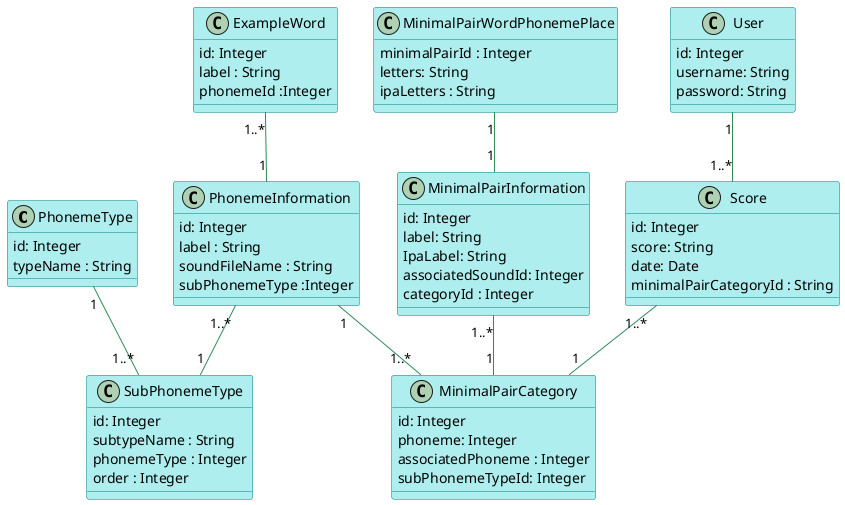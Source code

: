 @startuml

skinparam class {
  BackgroundColor PaleTurquoise
  BorderColor Teal
  ArrowColor SeaGreen
}

class PhonemeType {
  id: Integer
  typeName : String
}

class SubPhonemeType {
  id: Integer
  subtypeName : String
  phonemeType : Integer
  order : Integer
}
PhonemeType "1" -- "1..*" SubPhonemeType

class PhonemeInformation {
  id: Integer
  label : String
  soundFileName : String
  subPhonemeType :Integer
}
PhonemeInformation "1..*" -- "1" SubPhonemeType

class ExampleWord {
  id: Integer
  label : String
  phonemeId :Integer
}

ExampleWord "1..*"  -- "1" PhonemeInformation

class MinimalPairCategory {
  id: Integer
  phoneme: Integer
  associatedPhoneme : Integer
  subPhonemeTypeId: Integer
}

PhonemeInformation "1" -- "1..*" MinimalPairCategory

class MinimalPairInformation {
  id: Integer
  label: String
  IpaLabel: String
  associatedSoundId: Integer
  categoryId : Integer
}

MinimalPairInformation "1..*" -- "1" MinimalPairCategory

class MinimalPairWordPhonemePlace {
  minimalPairId : Integer
  letters: String
  ipaLetters : String
}

MinimalPairWordPhonemePlace "1" -- "1" MinimalPairInformation

class Score {
  id: Integer
  score: String
  date: Date
  minimalPairCategoryId : String
}

Score "1..*" -- "1" MinimalPairCategory

class User {
  id: Integer
  username: String
  password: String
}

User "1" -- "1..*" Score

@enduml